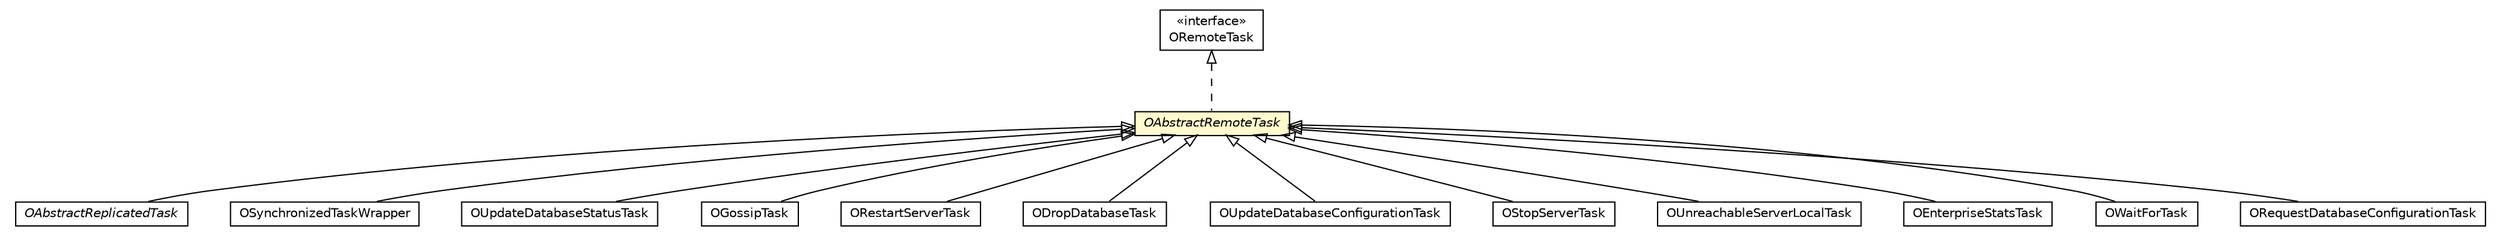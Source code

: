 #!/usr/local/bin/dot
#
# Class diagram 
# Generated by UMLGraph version R5_6-24-gf6e263 (http://www.umlgraph.org/)
#

digraph G {
	edge [fontname="Helvetica",fontsize=10,labelfontname="Helvetica",labelfontsize=10];
	node [fontname="Helvetica",fontsize=10,shape=plaintext];
	nodesep=0.25;
	ranksep=0.5;
	// com.orientechnologies.orient.server.distributed.task.OAbstractRemoteTask
	c558495 [label=<<table title="com.orientechnologies.orient.server.distributed.task.OAbstractRemoteTask" border="0" cellborder="1" cellspacing="0" cellpadding="2" port="p" bgcolor="lemonChiffon" href="./OAbstractRemoteTask.html">
		<tr><td><table border="0" cellspacing="0" cellpadding="1">
<tr><td align="center" balign="center"><font face="Helvetica-Oblique"> OAbstractRemoteTask </font></td></tr>
		</table></td></tr>
		</table>>, URL="./OAbstractRemoteTask.html", fontname="Helvetica", fontcolor="black", fontsize=10.0];
	// com.orientechnologies.orient.server.distributed.task.OAbstractReplicatedTask
	c558499 [label=<<table title="com.orientechnologies.orient.server.distributed.task.OAbstractReplicatedTask" border="0" cellborder="1" cellspacing="0" cellpadding="2" port="p" href="./OAbstractReplicatedTask.html">
		<tr><td><table border="0" cellspacing="0" cellpadding="1">
<tr><td align="center" balign="center"><font face="Helvetica-Oblique"> OAbstractReplicatedTask </font></td></tr>
		</table></td></tr>
		</table>>, URL="./OAbstractReplicatedTask.html", fontname="Helvetica", fontcolor="black", fontsize=10.0];
	// com.orientechnologies.orient.server.distributed.task.ORemoteTask
	c558501 [label=<<table title="com.orientechnologies.orient.server.distributed.task.ORemoteTask" border="0" cellborder="1" cellspacing="0" cellpadding="2" port="p" href="./ORemoteTask.html">
		<tr><td><table border="0" cellspacing="0" cellpadding="1">
<tr><td align="center" balign="center"> &#171;interface&#187; </td></tr>
<tr><td align="center" balign="center"> ORemoteTask </td></tr>
		</table></td></tr>
		</table>>, URL="./ORemoteTask.html", fontname="Helvetica", fontcolor="black", fontsize=10.0];
	// com.orientechnologies.orient.server.distributed.impl.OSynchronizedTaskWrapper
	c558731 [label=<<table title="com.orientechnologies.orient.server.distributed.impl.OSynchronizedTaskWrapper" border="0" cellborder="1" cellspacing="0" cellpadding="2" port="p" href="../impl/OSynchronizedTaskWrapper.html">
		<tr><td><table border="0" cellspacing="0" cellpadding="1">
<tr><td align="center" balign="center"> OSynchronizedTaskWrapper </td></tr>
		</table></td></tr>
		</table>>, URL="../impl/OSynchronizedTaskWrapper.html", fontname="Helvetica", fontcolor="black", fontsize=10.0];
	// com.orientechnologies.orient.server.distributed.impl.task.OUpdateDatabaseStatusTask
	c558742 [label=<<table title="com.orientechnologies.orient.server.distributed.impl.task.OUpdateDatabaseStatusTask" border="0" cellborder="1" cellspacing="0" cellpadding="2" port="p" href="../impl/task/OUpdateDatabaseStatusTask.html">
		<tr><td><table border="0" cellspacing="0" cellpadding="1">
<tr><td align="center" balign="center"> OUpdateDatabaseStatusTask </td></tr>
		</table></td></tr>
		</table>>, URL="../impl/task/OUpdateDatabaseStatusTask.html", fontname="Helvetica", fontcolor="black", fontsize=10.0];
	// com.orientechnologies.orient.server.distributed.impl.task.OGossipTask
	c558746 [label=<<table title="com.orientechnologies.orient.server.distributed.impl.task.OGossipTask" border="0" cellborder="1" cellspacing="0" cellpadding="2" port="p" href="../impl/task/OGossipTask.html">
		<tr><td><table border="0" cellspacing="0" cellpadding="1">
<tr><td align="center" balign="center"> OGossipTask </td></tr>
		</table></td></tr>
		</table>>, URL="../impl/task/OGossipTask.html", fontname="Helvetica", fontcolor="black", fontsize=10.0];
	// com.orientechnologies.orient.server.distributed.impl.task.ORestartServerTask
	c558751 [label=<<table title="com.orientechnologies.orient.server.distributed.impl.task.ORestartServerTask" border="0" cellborder="1" cellspacing="0" cellpadding="2" port="p" href="../impl/task/ORestartServerTask.html">
		<tr><td><table border="0" cellspacing="0" cellpadding="1">
<tr><td align="center" balign="center"> ORestartServerTask </td></tr>
		</table></td></tr>
		</table>>, URL="../impl/task/ORestartServerTask.html", fontname="Helvetica", fontcolor="black", fontsize=10.0];
	// com.orientechnologies.orient.server.distributed.impl.task.ODropDatabaseTask
	c558754 [label=<<table title="com.orientechnologies.orient.server.distributed.impl.task.ODropDatabaseTask" border="0" cellborder="1" cellspacing="0" cellpadding="2" port="p" href="../impl/task/ODropDatabaseTask.html">
		<tr><td><table border="0" cellspacing="0" cellpadding="1">
<tr><td align="center" balign="center"> ODropDatabaseTask </td></tr>
		</table></td></tr>
		</table>>, URL="../impl/task/ODropDatabaseTask.html", fontname="Helvetica", fontcolor="black", fontsize=10.0];
	// com.orientechnologies.orient.server.distributed.impl.task.OUpdateDatabaseConfigurationTask
	c558755 [label=<<table title="com.orientechnologies.orient.server.distributed.impl.task.OUpdateDatabaseConfigurationTask" border="0" cellborder="1" cellspacing="0" cellpadding="2" port="p" href="../impl/task/OUpdateDatabaseConfigurationTask.html">
		<tr><td><table border="0" cellspacing="0" cellpadding="1">
<tr><td align="center" balign="center"> OUpdateDatabaseConfigurationTask </td></tr>
		</table></td></tr>
		</table>>, URL="../impl/task/OUpdateDatabaseConfigurationTask.html", fontname="Helvetica", fontcolor="black", fontsize=10.0];
	// com.orientechnologies.orient.server.distributed.impl.task.OStopServerTask
	c558761 [label=<<table title="com.orientechnologies.orient.server.distributed.impl.task.OStopServerTask" border="0" cellborder="1" cellspacing="0" cellpadding="2" port="p" href="../impl/task/OStopServerTask.html">
		<tr><td><table border="0" cellspacing="0" cellpadding="1">
<tr><td align="center" balign="center"> OStopServerTask </td></tr>
		</table></td></tr>
		</table>>, URL="../impl/task/OStopServerTask.html", fontname="Helvetica", fontcolor="black", fontsize=10.0];
	// com.orientechnologies.orient.server.distributed.impl.task.OUnreachableServerLocalTask
	c558764 [label=<<table title="com.orientechnologies.orient.server.distributed.impl.task.OUnreachableServerLocalTask" border="0" cellborder="1" cellspacing="0" cellpadding="2" port="p" href="../impl/task/OUnreachableServerLocalTask.html">
		<tr><td><table border="0" cellspacing="0" cellpadding="1">
<tr><td align="center" balign="center"> OUnreachableServerLocalTask </td></tr>
		</table></td></tr>
		</table>>, URL="../impl/task/OUnreachableServerLocalTask.html", fontname="Helvetica", fontcolor="black", fontsize=10.0];
	// com.orientechnologies.orient.server.distributed.impl.task.OEnterpriseStatsTask
	c558767 [label=<<table title="com.orientechnologies.orient.server.distributed.impl.task.OEnterpriseStatsTask" border="0" cellborder="1" cellspacing="0" cellpadding="2" port="p" href="../impl/task/OEnterpriseStatsTask.html">
		<tr><td><table border="0" cellspacing="0" cellpadding="1">
<tr><td align="center" balign="center"> OEnterpriseStatsTask </td></tr>
		</table></td></tr>
		</table>>, URL="../impl/task/OEnterpriseStatsTask.html", fontname="Helvetica", fontcolor="black", fontsize=10.0];
	// com.orientechnologies.orient.server.distributed.impl.task.OWaitForTask
	c558772 [label=<<table title="com.orientechnologies.orient.server.distributed.impl.task.OWaitForTask" border="0" cellborder="1" cellspacing="0" cellpadding="2" port="p" href="../impl/task/OWaitForTask.html">
		<tr><td><table border="0" cellspacing="0" cellpadding="1">
<tr><td align="center" balign="center"> OWaitForTask </td></tr>
		</table></td></tr>
		</table>>, URL="../impl/task/OWaitForTask.html", fontname="Helvetica", fontcolor="black", fontsize=10.0];
	// com.orientechnologies.orient.server.distributed.impl.task.ORequestDatabaseConfigurationTask
	c558774 [label=<<table title="com.orientechnologies.orient.server.distributed.impl.task.ORequestDatabaseConfigurationTask" border="0" cellborder="1" cellspacing="0" cellpadding="2" port="p" href="../impl/task/ORequestDatabaseConfigurationTask.html">
		<tr><td><table border="0" cellspacing="0" cellpadding="1">
<tr><td align="center" balign="center"> ORequestDatabaseConfigurationTask </td></tr>
		</table></td></tr>
		</table>>, URL="../impl/task/ORequestDatabaseConfigurationTask.html", fontname="Helvetica", fontcolor="black", fontsize=10.0];
	//com.orientechnologies.orient.server.distributed.task.OAbstractRemoteTask implements com.orientechnologies.orient.server.distributed.task.ORemoteTask
	c558501:p -> c558495:p [dir=back,arrowtail=empty,style=dashed];
	//com.orientechnologies.orient.server.distributed.task.OAbstractReplicatedTask extends com.orientechnologies.orient.server.distributed.task.OAbstractRemoteTask
	c558495:p -> c558499:p [dir=back,arrowtail=empty];
	//com.orientechnologies.orient.server.distributed.impl.OSynchronizedTaskWrapper extends com.orientechnologies.orient.server.distributed.task.OAbstractRemoteTask
	c558495:p -> c558731:p [dir=back,arrowtail=empty];
	//com.orientechnologies.orient.server.distributed.impl.task.OUpdateDatabaseStatusTask extends com.orientechnologies.orient.server.distributed.task.OAbstractRemoteTask
	c558495:p -> c558742:p [dir=back,arrowtail=empty];
	//com.orientechnologies.orient.server.distributed.impl.task.OGossipTask extends com.orientechnologies.orient.server.distributed.task.OAbstractRemoteTask
	c558495:p -> c558746:p [dir=back,arrowtail=empty];
	//com.orientechnologies.orient.server.distributed.impl.task.ORestartServerTask extends com.orientechnologies.orient.server.distributed.task.OAbstractRemoteTask
	c558495:p -> c558751:p [dir=back,arrowtail=empty];
	//com.orientechnologies.orient.server.distributed.impl.task.ODropDatabaseTask extends com.orientechnologies.orient.server.distributed.task.OAbstractRemoteTask
	c558495:p -> c558754:p [dir=back,arrowtail=empty];
	//com.orientechnologies.orient.server.distributed.impl.task.OUpdateDatabaseConfigurationTask extends com.orientechnologies.orient.server.distributed.task.OAbstractRemoteTask
	c558495:p -> c558755:p [dir=back,arrowtail=empty];
	//com.orientechnologies.orient.server.distributed.impl.task.OStopServerTask extends com.orientechnologies.orient.server.distributed.task.OAbstractRemoteTask
	c558495:p -> c558761:p [dir=back,arrowtail=empty];
	//com.orientechnologies.orient.server.distributed.impl.task.OUnreachableServerLocalTask extends com.orientechnologies.orient.server.distributed.task.OAbstractRemoteTask
	c558495:p -> c558764:p [dir=back,arrowtail=empty];
	//com.orientechnologies.orient.server.distributed.impl.task.OEnterpriseStatsTask extends com.orientechnologies.orient.server.distributed.task.OAbstractRemoteTask
	c558495:p -> c558767:p [dir=back,arrowtail=empty];
	//com.orientechnologies.orient.server.distributed.impl.task.OWaitForTask extends com.orientechnologies.orient.server.distributed.task.OAbstractRemoteTask
	c558495:p -> c558772:p [dir=back,arrowtail=empty];
	//com.orientechnologies.orient.server.distributed.impl.task.ORequestDatabaseConfigurationTask extends com.orientechnologies.orient.server.distributed.task.OAbstractRemoteTask
	c558495:p -> c558774:p [dir=back,arrowtail=empty];
}

